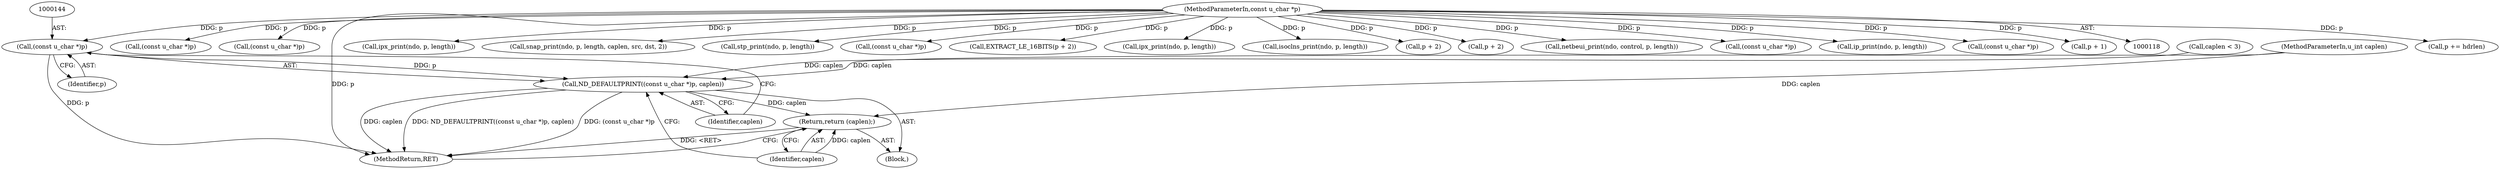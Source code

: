 digraph "0_tcpdump_1dcd10aceabbc03bf571ea32b892c522cbe923de_10@pointer" {
"1000143" [label="(Call,(const u_char *)p)"];
"1000120" [label="(MethodParameterIn,const u_char *p)"];
"1000142" [label="(Call,ND_DEFAULTPRINT((const u_char *)p, caplen))"];
"1000147" [label="(Return,return (caplen);)"];
"1000327" [label="(Call,p += hdrlen)"];
"1000142" [label="(Call,ND_DEFAULTPRINT((const u_char *)p, caplen))"];
"1000754" [label="(MethodReturn,RET)"];
"1000206" [label="(Call,(const u_char *)p)"];
"1000636" [label="(Call,(const u_char *)p)"];
"1000257" [label="(Call,ipx_print(ndo, p, length))"];
"1000351" [label="(Call,snap_print(ndo, p, length, caplen, src, dst, 2))"];
"1000147" [label="(Return,return (caplen);)"];
"1000383" [label="(Call,stp_print(ndo, p, length))"];
"1000222" [label="(Call,(const u_char *)p)"];
"1000230" [label="(Call,EXTRACT_LE_16BITS(p + 2))"];
"1000134" [label="(Call,caplen < 3)"];
"1000145" [label="(Identifier,p)"];
"1000122" [label="(MethodParameterIn,u_int caplen)"];
"1000429" [label="(Call,ipx_print(ndo, p, length))"];
"1000473" [label="(Call,isoclns_print(ndo, p, length))"];
"1000178" [label="(Call,p + 2)"];
"1000231" [label="(Call,p + 2)"];
"1000120" [label="(MethodParameterIn,const u_char *p)"];
"1000137" [label="(Block,)"];
"1000453" [label="(Call,netbeui_print(ndo, control, p, length))"];
"1000148" [label="(Identifier,caplen)"];
"1000146" [label="(Identifier,caplen)"];
"1000159" [label="(Call,(const u_char *)p)"];
"1000143" [label="(Call,(const u_char *)p)"];
"1000402" [label="(Call,ip_print(ndo, p, length))"];
"1000666" [label="(Call,(const u_char *)p)"];
"1000172" [label="(Call,p + 1)"];
"1000143" -> "1000142"  [label="AST: "];
"1000143" -> "1000145"  [label="CFG: "];
"1000144" -> "1000143"  [label="AST: "];
"1000145" -> "1000143"  [label="AST: "];
"1000146" -> "1000143"  [label="CFG: "];
"1000143" -> "1000754"  [label="DDG: p"];
"1000143" -> "1000142"  [label="DDG: p"];
"1000120" -> "1000143"  [label="DDG: p"];
"1000120" -> "1000118"  [label="AST: "];
"1000120" -> "1000754"  [label="DDG: p"];
"1000120" -> "1000159"  [label="DDG: p"];
"1000120" -> "1000172"  [label="DDG: p"];
"1000120" -> "1000178"  [label="DDG: p"];
"1000120" -> "1000206"  [label="DDG: p"];
"1000120" -> "1000222"  [label="DDG: p"];
"1000120" -> "1000230"  [label="DDG: p"];
"1000120" -> "1000231"  [label="DDG: p"];
"1000120" -> "1000257"  [label="DDG: p"];
"1000120" -> "1000327"  [label="DDG: p"];
"1000120" -> "1000351"  [label="DDG: p"];
"1000120" -> "1000383"  [label="DDG: p"];
"1000120" -> "1000402"  [label="DDG: p"];
"1000120" -> "1000429"  [label="DDG: p"];
"1000120" -> "1000453"  [label="DDG: p"];
"1000120" -> "1000473"  [label="DDG: p"];
"1000120" -> "1000636"  [label="DDG: p"];
"1000120" -> "1000666"  [label="DDG: p"];
"1000142" -> "1000137"  [label="AST: "];
"1000142" -> "1000146"  [label="CFG: "];
"1000146" -> "1000142"  [label="AST: "];
"1000148" -> "1000142"  [label="CFG: "];
"1000142" -> "1000754"  [label="DDG: ND_DEFAULTPRINT((const u_char *)p, caplen)"];
"1000142" -> "1000754"  [label="DDG: (const u_char *)p"];
"1000142" -> "1000754"  [label="DDG: caplen"];
"1000134" -> "1000142"  [label="DDG: caplen"];
"1000122" -> "1000142"  [label="DDG: caplen"];
"1000142" -> "1000147"  [label="DDG: caplen"];
"1000147" -> "1000137"  [label="AST: "];
"1000147" -> "1000148"  [label="CFG: "];
"1000148" -> "1000147"  [label="AST: "];
"1000754" -> "1000147"  [label="CFG: "];
"1000147" -> "1000754"  [label="DDG: <RET>"];
"1000148" -> "1000147"  [label="DDG: caplen"];
"1000122" -> "1000147"  [label="DDG: caplen"];
}
